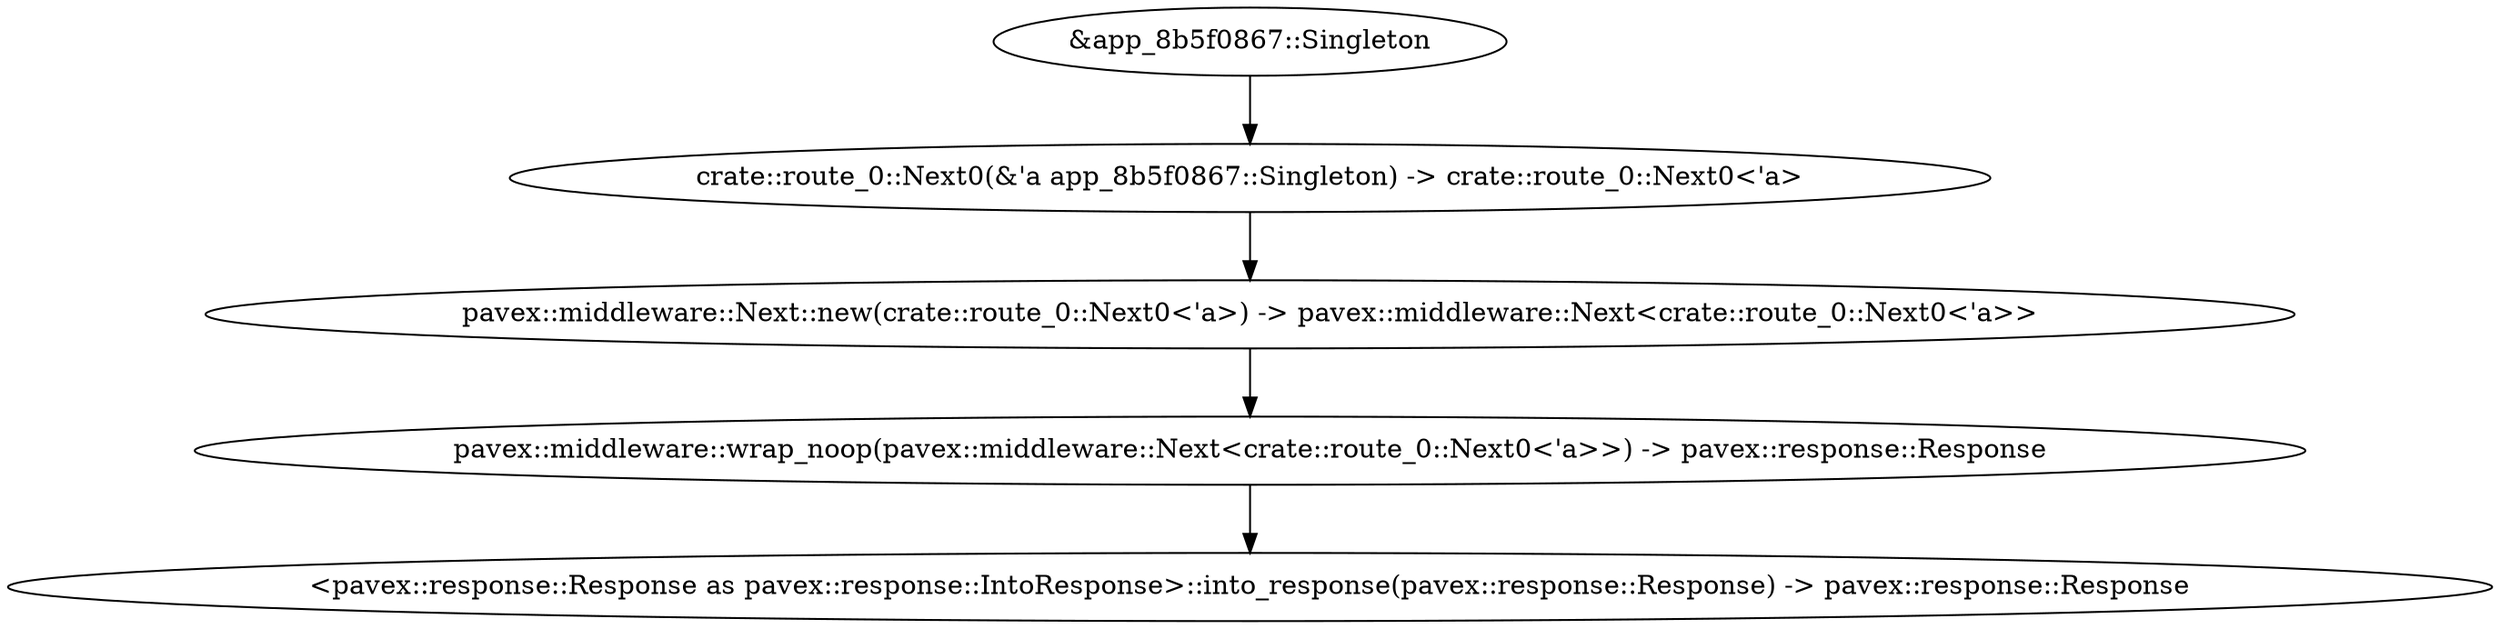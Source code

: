digraph "GET / - 0" {
    0 [ label = "pavex::middleware::wrap_noop(pavex::middleware::Next<crate::route_0::Next0<'a>>) -> pavex::response::Response"]
    1 [ label = "pavex::middleware::Next::new(crate::route_0::Next0<'a>) -> pavex::middleware::Next<crate::route_0::Next0<'a>>"]
    2 [ label = "crate::route_0::Next0(&'a app_8b5f0867::Singleton) -> crate::route_0::Next0<'a>"]
    4 [ label = "<pavex::response::Response as pavex::response::IntoResponse>::into_response(pavex::response::Response) -> pavex::response::Response"]
    5 [ label = "&app_8b5f0867::Singleton"]
    1 -> 0 [ ]
    2 -> 1 [ ]
    0 -> 4 [ ]
    5 -> 2 [ ]
}

digraph "GET / - 1" {
    0 [ label = "app_8b5f0867::wrap(pavex::middleware::Next<crate::route_0::Next1<'a>>) -> pavex::response::Response"]
    1 [ label = "pavex::middleware::Next::new(crate::route_0::Next1<'a>) -> pavex::middleware::Next<crate::route_0::Next1<'a>>"]
    2 [ label = "crate::route_0::Next1(&'a app_8b5f0867::RequestScoped) -> crate::route_0::Next1<'a>"]
    3 [ label = "app_8b5f0867::request_scoped(&app_8b5f0867::Singleton) -> app_8b5f0867::RequestScoped"]
    5 [ label = "<pavex::response::Response as pavex::response::IntoResponse>::into_response(pavex::response::Response) -> pavex::response::Response"]
    6 [ label = "&app_8b5f0867::Singleton"]
    1 -> 0 [ ]
    2 -> 1 [ ]
    3 -> 2 [ label = "&"]
    0 -> 5 [ ]
    6 -> 3 [ ]
}

digraph "GET / - 2" {
    0 [ label = "app_8b5f0867::handler(&app_8b5f0867::RequestScoped) -> pavex::response::Response"]
    2 [ label = "<pavex::response::Response as pavex::response::IntoResponse>::into_response(pavex::response::Response) -> pavex::response::Response"]
    3 [ label = "&app_8b5f0867::RequestScoped"]
    0 -> 2 [ ]
    3 -> 0 [ ]
}

digraph "GET / - 3" {
    0 [ label = "app_8b5f0867::post(pavex::response::Response, &app_8b5f0867::RequestScoped) -> pavex::response::Response"]
    1 [ label = "pavex::response::Response"]
    3 [ label = "<pavex::response::Response as pavex::response::IntoResponse>::into_response(pavex::response::Response) -> pavex::response::Response"]
    4 [ label = "&app_8b5f0867::RequestScoped"]
    1 -> 0 [ ]
    0 -> 3 [ ]
    4 -> 0 [ ]
}

digraph "* / - 0" {
    0 [ label = "pavex::middleware::wrap_noop(pavex::middleware::Next<crate::route_1::Next0<'a, 'b>>) -> pavex::response::Response"]
    1 [ label = "pavex::middleware::Next::new(crate::route_1::Next0<'a, 'b>) -> pavex::middleware::Next<crate::route_1::Next0<'a, 'b>>"]
    2 [ label = "crate::route_1::Next0(&'a app_8b5f0867::Singleton, &'b pavex::router::AllowedMethods) -> crate::route_1::Next0<'a, 'b>"]
    3 [ label = "&pavex::router::AllowedMethods"]
    5 [ label = "<pavex::response::Response as pavex::response::IntoResponse>::into_response(pavex::response::Response) -> pavex::response::Response"]
    6 [ label = "&app_8b5f0867::Singleton"]
    1 -> 0 [ ]
    2 -> 1 [ ]
    3 -> 2 [ ]
    0 -> 5 [ ]
    6 -> 2 [ ]
}

digraph "* / - 1" {
    0 [ label = "app_8b5f0867::wrap(pavex::middleware::Next<crate::route_1::Next1<'a, 'b>>) -> pavex::response::Response"]
    1 [ label = "pavex::middleware::Next::new(crate::route_1::Next1<'a, 'b>) -> pavex::middleware::Next<crate::route_1::Next1<'a, 'b>>"]
    2 [ label = "crate::route_1::Next1(&'a app_8b5f0867::Singleton, &'b pavex::router::AllowedMethods) -> crate::route_1::Next1<'a, 'b>"]
    3 [ label = "&pavex::router::AllowedMethods"]
    5 [ label = "<pavex::response::Response as pavex::response::IntoResponse>::into_response(pavex::response::Response) -> pavex::response::Response"]
    6 [ label = "&app_8b5f0867::Singleton"]
    1 -> 0 [ ]
    2 -> 1 [ ]
    3 -> 2 [ ]
    0 -> 5 [ ]
    6 -> 2 [ ]
}

digraph "* / - 2" {
    0 [ label = "pavex::router::default_fallback(&pavex::router::AllowedMethods) -> pavex::response::Response"]
    2 [ label = "<pavex::response::Response as pavex::response::IntoResponse>::into_response(pavex::response::Response) -> pavex::response::Response"]
    3 [ label = "&pavex::router::AllowedMethods"]
    0 -> 2 [ ]
    3 -> 0 [ ]
}

digraph "* / - 3" {
    0 [ label = "app_8b5f0867::post(pavex::response::Response, &app_8b5f0867::RequestScoped) -> pavex::response::Response"]
    1 [ label = "pavex::response::Response"]
    2 [ label = "app_8b5f0867::request_scoped(&app_8b5f0867::Singleton) -> app_8b5f0867::RequestScoped"]
    4 [ label = "<pavex::response::Response as pavex::response::IntoResponse>::into_response(pavex::response::Response) -> pavex::response::Response"]
    5 [ label = "&app_8b5f0867::Singleton"]
    1 -> 0 [ ]
    2 -> 0 [ label = "&"]
    0 -> 4 [ ]
    5 -> 2 [ ]
}

digraph app_state {
    0 [ label = "crate::ApplicationState(app_8b5f0867::Singleton) -> crate::ApplicationState"]
    1 [ label = "app_8b5f0867::Singleton::new() -> app_8b5f0867::Singleton"]
    1 -> 0 [ ]
}
